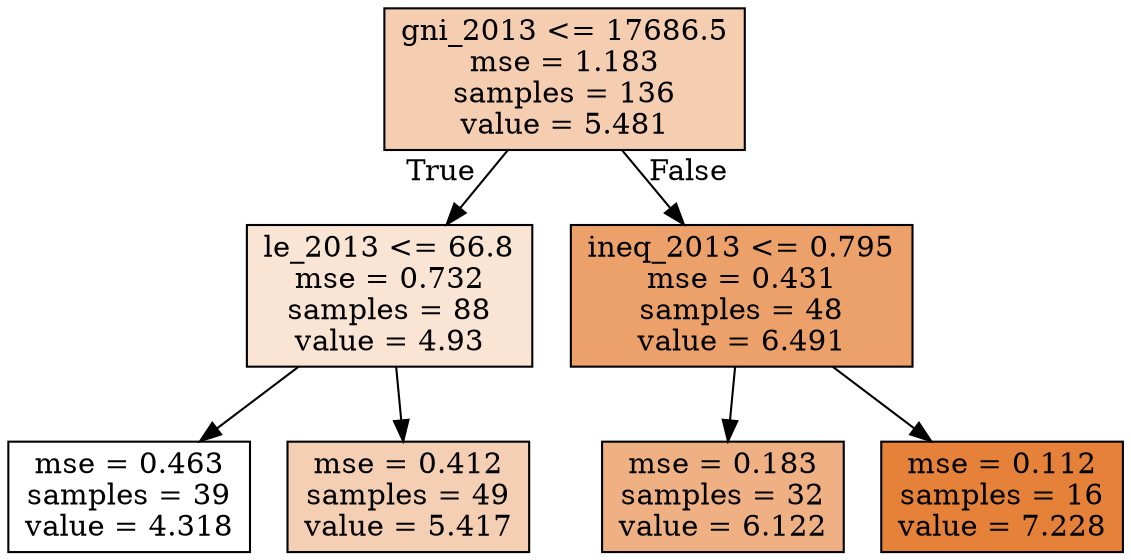 digraph Tree {
node [shape=box, style="filled", color="black"] ;
0 [label="gni_2013 <= 17686.5\nmse = 1.183\nsamples = 136\nvalue = 5.481", fillcolor="#f5cdb0"] ;
1 [label="le_2013 <= 66.8\nmse = 0.732\nsamples = 88\nvalue = 4.93", fillcolor="#fae5d5"] ;
0 -> 1 [labeldistance=2.5, labelangle=45, headlabel="True"] ;
2 [label="mse = 0.463\nsamples = 39\nvalue = 4.318", fillcolor="#ffffff"] ;
1 -> 2 ;
3 [label="mse = 0.412\nsamples = 49\nvalue = 5.417", fillcolor="#f5cfb4"] ;
1 -> 3 ;
4 [label="ineq_2013 <= 0.795\nmse = 0.431\nsamples = 48\nvalue = 6.491", fillcolor="#eca16b"] ;
0 -> 4 [labeldistance=2.5, labelangle=-45, headlabel="False"] ;
5 [label="mse = 0.183\nsamples = 32\nvalue = 6.122", fillcolor="#efb184"] ;
4 -> 5 ;
6 [label="mse = 0.112\nsamples = 16\nvalue = 7.228", fillcolor="#e58139"] ;
4 -> 6 ;
}
